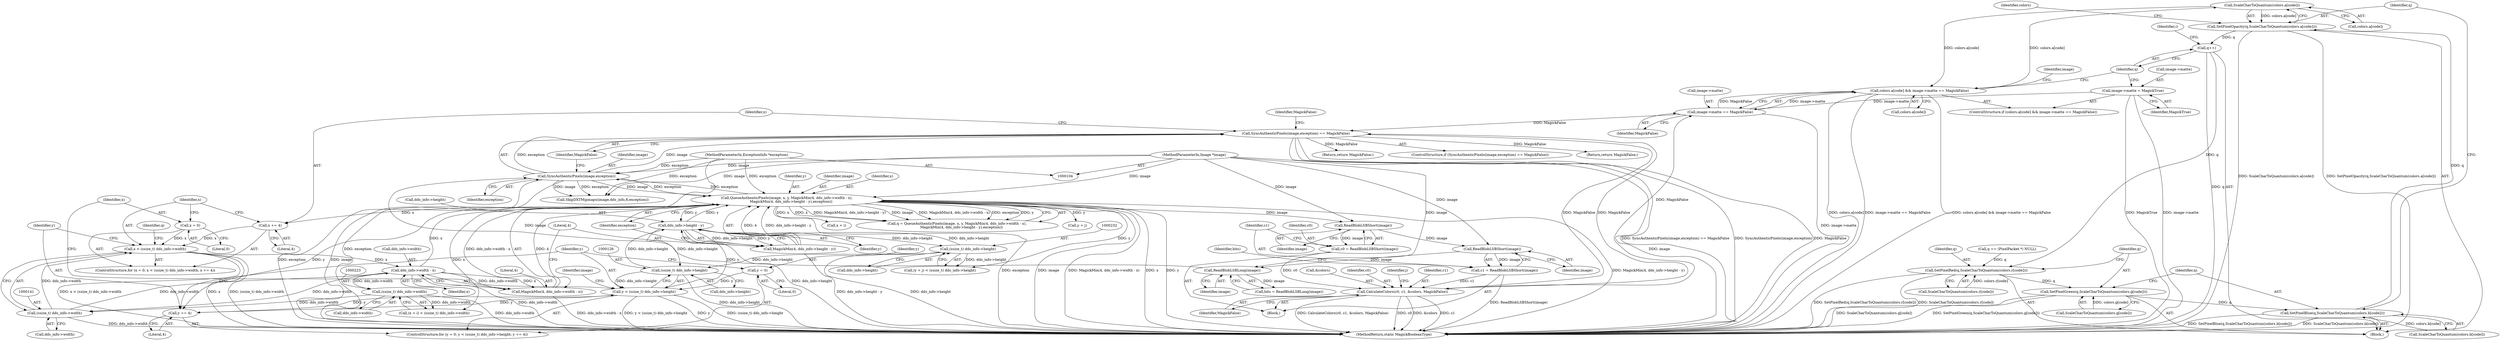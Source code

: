 digraph "0_ImageMagick_d7325bac173492b358417a0ad49fabad44447d52_0@array" {
"1000278" [label="(Call,ScaleCharToQuantum(colors.a[code]))"];
"1000285" [label="(Call,colors.a[code] && image->matte == MagickFalse)"];
"1000278" [label="(Call,ScaleCharToQuantum(colors.a[code]))"];
"1000291" [label="(Call,image->matte == MagickFalse)"];
"1000296" [label="(Call,image->matte = MagickTrue)"];
"1000190" [label="(Call,CalculateColors(c0, c1, &colors, MagickFalse))"];
"1000178" [label="(Call,c0 = ReadBlobLSBShort(image))"];
"1000180" [label="(Call,ReadBlobLSBShort(image))"];
"1000151" [label="(Call,QueueAuthenticPixels(image, x, y, MagickMin(4, dds_info->width - x),\n        MagickMin(4, dds_info->height - y),exception))"];
"1000305" [label="(Call,SyncAuthenticPixels(image,exception))"];
"1000188" [label="(Call,ReadBlobLSBLong(image))"];
"1000184" [label="(Call,ReadBlobLSBShort(image))"];
"1000105" [label="(MethodParameterIn,Image *image)"];
"1000107" [label="(MethodParameterIn,ExceptionInfo *exception)"];
"1000157" [label="(Call,dds_info->width - x)"];
"1000140" [label="(Call,(ssize_t) dds_info->width)"];
"1000222" [label="(Call,(ssize_t) dds_info->width)"];
"1000138" [label="(Call,x < (ssize_t) dds_info->width)"];
"1000135" [label="(Call,x = 0)"];
"1000145" [label="(Call,x += 4)"];
"1000164" [label="(Call,dds_info->height - y)"];
"1000231" [label="(Call,(ssize_t) dds_info->height)"];
"1000125" [label="(Call,(ssize_t) dds_info->height)"];
"1000123" [label="(Call,y < (ssize_t) dds_info->height)"];
"1000120" [label="(Call,y = 0)"];
"1000130" [label="(Call,y += 4)"];
"1000155" [label="(Call,MagickMin(4, dds_info->width - x))"];
"1000162" [label="(Call,MagickMin(4, dds_info->height - y))"];
"1000182" [label="(Call,c1 = ReadBlobLSBShort(image))"];
"1000304" [label="(Call,SyncAuthenticPixels(image,exception) == MagickFalse)"];
"1000276" [label="(Call,SetPixelOpacity(q,ScaleCharToQuantum(colors.a[code])))"];
"1000301" [label="(Call,q++)"];
"1000252" [label="(Call,SetPixelRed(q,ScaleCharToQuantum(colors.r[code])))"];
"1000260" [label="(Call,SetPixelGreen(q,ScaleCharToQuantum(colors.g[code])))"];
"1000268" [label="(Call,SetPixelBlue(q,ScaleCharToQuantum(colors.b[code])))"];
"1000219" [label="(Call,x + i)"];
"1000253" [label="(Identifier,q)"];
"1000119" [label="(ControlStructure,for (y = 0; y < (ssize_t) dds_info->height; y += 4))"];
"1000298" [label="(Identifier,image)"];
"1000105" [label="(MethodParameterIn,Image *image)"];
"1000132" [label="(Literal,4)"];
"1000224" [label="(Call,dds_info->width)"];
"1000134" [label="(ControlStructure,for (x = 0; x < (ssize_t) dds_info->width; x += 4))"];
"1000296" [label="(Call,image->matte = MagickTrue)"];
"1000155" [label="(Call,MagickMin(4, dds_info->width - x))"];
"1000270" [label="(Call,ScaleCharToQuantum(colors.b[code]))"];
"1000302" [label="(Identifier,q)"];
"1000284" [label="(ControlStructure,if (colors.a[code] && image->matte == MagickFalse))"];
"1000124" [label="(Identifier,y)"];
"1000107" [label="(MethodParameterIn,ExceptionInfo *exception)"];
"1000231" [label="(Call,(ssize_t) dds_info->height)"];
"1000138" [label="(Call,x < (ssize_t) dds_info->width)"];
"1000285" [label="(Call,colors.a[code] && image->matte == MagickFalse)"];
"1000179" [label="(Identifier,c0)"];
"1000195" [label="(Identifier,MagickFalse)"];
"1000148" [label="(Block,)"];
"1000154" [label="(Identifier,y)"];
"1000151" [label="(Call,QueueAuthenticPixels(image, x, y, MagickMin(4, dds_info->width - x),\n        MagickMin(4, dds_info->height - y),exception))"];
"1000306" [label="(Identifier,image)"];
"1000193" [label="(Call,&colors)"];
"1000142" [label="(Call,dds_info->width)"];
"1000291" [label="(Call,image->matte == MagickFalse)"];
"1000269" [label="(Identifier,q)"];
"1000297" [label="(Call,image->matte)"];
"1000149" [label="(Call,q = QueueAuthenticPixels(image, x, y, MagickMin(4, dds_info->width - x),\n        MagickMin(4, dds_info->height - y),exception))"];
"1000317" [label="(MethodReturn,static MagickBooleanType)"];
"1000169" [label="(Identifier,exception)"];
"1000120" [label="(Call,y = 0)"];
"1000125" [label="(Call,(ssize_t) dds_info->height)"];
"1000288" [label="(Identifier,colors)"];
"1000312" [label="(Call,SkipDXTMipmaps(image,dds_info,8,exception))"];
"1000276" [label="(Call,SetPixelOpacity(q,ScaleCharToQuantum(colors.a[code])))"];
"1000186" [label="(Call,bits = ReadBlobLSBLong(image))"];
"1000176" [label="(Return,return MagickFalse;)"];
"1000301" [label="(Call,q++)"];
"1000123" [label="(Call,y < (ssize_t) dds_info->height)"];
"1000136" [label="(Identifier,x)"];
"1000184" [label="(Call,ReadBlobLSBShort(image))"];
"1000121" [label="(Identifier,y)"];
"1000305" [label="(Call,SyncAuthenticPixels(image,exception))"];
"1000214" [label="(Identifier,i)"];
"1000183" [label="(Identifier,c1)"];
"1000130" [label="(Call,y += 4)"];
"1000158" [label="(Call,dds_info->width)"];
"1000310" [label="(Identifier,MagickFalse)"];
"1000254" [label="(Call,ScaleCharToQuantum(colors.r[code]))"];
"1000165" [label="(Call,dds_info->height)"];
"1000295" [label="(Identifier,MagickFalse)"];
"1000286" [label="(Call,colors.a[code])"];
"1000300" [label="(Identifier,MagickTrue)"];
"1000307" [label="(Identifier,exception)"];
"1000162" [label="(Call,MagickMin(4, dds_info->height - y))"];
"1000156" [label="(Literal,4)"];
"1000171" [label="(Call,q == (PixelPacket *) NULL)"];
"1000122" [label="(Literal,0)"];
"1000189" [label="(Identifier,image)"];
"1000313" [label="(Identifier,image)"];
"1000303" [label="(ControlStructure,if (SyncAuthenticPixels(image,exception) == MagickFalse))"];
"1000292" [label="(Call,image->matte)"];
"1000147" [label="(Literal,4)"];
"1000260" [label="(Call,SetPixelGreen(q,ScaleCharToQuantum(colors.g[code])))"];
"1000150" [label="(Identifier,q)"];
"1000252" [label="(Call,SetPixelRed(q,ScaleCharToQuantum(colors.r[code])))"];
"1000308" [label="(Identifier,MagickFalse)"];
"1000168" [label="(Identifier,y)"];
"1000222" [label="(Call,(ssize_t) dds_info->width)"];
"1000187" [label="(Identifier,bits)"];
"1000191" [label="(Identifier,c0)"];
"1000227" [label="(Call,(y + j) < (ssize_t) dds_info->height)"];
"1000190" [label="(Call,CalculateColors(c0, c1, &colors, MagickFalse))"];
"1000152" [label="(Identifier,image)"];
"1000164" [label="(Call,dds_info->height - y)"];
"1000127" [label="(Call,dds_info->height)"];
"1000137" [label="(Literal,0)"];
"1000140" [label="(Call,(ssize_t) dds_info->width)"];
"1000153" [label="(Identifier,x)"];
"1000145" [label="(Call,x += 4)"];
"1000218" [label="(Call,(x + i) < (ssize_t) dds_info->width)"];
"1000139" [label="(Identifier,x)"];
"1000161" [label="(Identifier,x)"];
"1000163" [label="(Literal,4)"];
"1000268" [label="(Call,SetPixelBlue(q,ScaleCharToQuantum(colors.b[code])))"];
"1000262" [label="(Call,ScaleCharToQuantum(colors.g[code]))"];
"1000157" [label="(Call,dds_info->width - x)"];
"1000180" [label="(Call,ReadBlobLSBShort(image))"];
"1000185" [label="(Identifier,image)"];
"1000236" [label="(Block,)"];
"1000181" [label="(Identifier,image)"];
"1000198" [label="(Identifier,j)"];
"1000135" [label="(Call,x = 0)"];
"1000233" [label="(Call,dds_info->height)"];
"1000304" [label="(Call,SyncAuthenticPixels(image,exception) == MagickFalse)"];
"1000192" [label="(Identifier,c1)"];
"1000228" [label="(Call,y + j)"];
"1000188" [label="(Call,ReadBlobLSBLong(image))"];
"1000178" [label="(Call,c0 = ReadBlobLSBShort(image))"];
"1000278" [label="(Call,ScaleCharToQuantum(colors.a[code]))"];
"1000261" [label="(Identifier,q)"];
"1000131" [label="(Identifier,y)"];
"1000182" [label="(Call,c1 = ReadBlobLSBShort(image))"];
"1000279" [label="(Call,colors.a[code])"];
"1000146" [label="(Identifier,x)"];
"1000277" [label="(Identifier,q)"];
"1000309" [label="(Return,return MagickFalse;)"];
"1000278" -> "1000276"  [label="AST: "];
"1000278" -> "1000279"  [label="CFG: "];
"1000279" -> "1000278"  [label="AST: "];
"1000276" -> "1000278"  [label="CFG: "];
"1000278" -> "1000276"  [label="DDG: colors.a[code]"];
"1000285" -> "1000278"  [label="DDG: colors.a[code]"];
"1000278" -> "1000285"  [label="DDG: colors.a[code]"];
"1000285" -> "1000284"  [label="AST: "];
"1000285" -> "1000286"  [label="CFG: "];
"1000285" -> "1000291"  [label="CFG: "];
"1000286" -> "1000285"  [label="AST: "];
"1000291" -> "1000285"  [label="AST: "];
"1000298" -> "1000285"  [label="CFG: "];
"1000302" -> "1000285"  [label="CFG: "];
"1000285" -> "1000317"  [label="DDG: colors.a[code]"];
"1000285" -> "1000317"  [label="DDG: image->matte == MagickFalse"];
"1000285" -> "1000317"  [label="DDG: colors.a[code] && image->matte == MagickFalse"];
"1000291" -> "1000285"  [label="DDG: image->matte"];
"1000291" -> "1000285"  [label="DDG: MagickFalse"];
"1000291" -> "1000295"  [label="CFG: "];
"1000292" -> "1000291"  [label="AST: "];
"1000295" -> "1000291"  [label="AST: "];
"1000291" -> "1000317"  [label="DDG: image->matte"];
"1000296" -> "1000291"  [label="DDG: image->matte"];
"1000190" -> "1000291"  [label="DDG: MagickFalse"];
"1000291" -> "1000304"  [label="DDG: MagickFalse"];
"1000296" -> "1000284"  [label="AST: "];
"1000296" -> "1000300"  [label="CFG: "];
"1000297" -> "1000296"  [label="AST: "];
"1000300" -> "1000296"  [label="AST: "];
"1000302" -> "1000296"  [label="CFG: "];
"1000296" -> "1000317"  [label="DDG: MagickTrue"];
"1000296" -> "1000317"  [label="DDG: image->matte"];
"1000190" -> "1000148"  [label="AST: "];
"1000190" -> "1000195"  [label="CFG: "];
"1000191" -> "1000190"  [label="AST: "];
"1000192" -> "1000190"  [label="AST: "];
"1000193" -> "1000190"  [label="AST: "];
"1000195" -> "1000190"  [label="AST: "];
"1000198" -> "1000190"  [label="CFG: "];
"1000190" -> "1000317"  [label="DDG: CalculateColors(c0, c1, &colors, MagickFalse)"];
"1000190" -> "1000317"  [label="DDG: c0"];
"1000190" -> "1000317"  [label="DDG: &colors"];
"1000190" -> "1000317"  [label="DDG: c1"];
"1000178" -> "1000190"  [label="DDG: c0"];
"1000182" -> "1000190"  [label="DDG: c1"];
"1000304" -> "1000190"  [label="DDG: MagickFalse"];
"1000190" -> "1000304"  [label="DDG: MagickFalse"];
"1000178" -> "1000148"  [label="AST: "];
"1000178" -> "1000180"  [label="CFG: "];
"1000179" -> "1000178"  [label="AST: "];
"1000180" -> "1000178"  [label="AST: "];
"1000183" -> "1000178"  [label="CFG: "];
"1000180" -> "1000178"  [label="DDG: image"];
"1000180" -> "1000181"  [label="CFG: "];
"1000181" -> "1000180"  [label="AST: "];
"1000151" -> "1000180"  [label="DDG: image"];
"1000105" -> "1000180"  [label="DDG: image"];
"1000180" -> "1000184"  [label="DDG: image"];
"1000151" -> "1000149"  [label="AST: "];
"1000151" -> "1000169"  [label="CFG: "];
"1000152" -> "1000151"  [label="AST: "];
"1000153" -> "1000151"  [label="AST: "];
"1000154" -> "1000151"  [label="AST: "];
"1000155" -> "1000151"  [label="AST: "];
"1000162" -> "1000151"  [label="AST: "];
"1000169" -> "1000151"  [label="AST: "];
"1000149" -> "1000151"  [label="CFG: "];
"1000151" -> "1000317"  [label="DDG: exception"];
"1000151" -> "1000317"  [label="DDG: image"];
"1000151" -> "1000317"  [label="DDG: MagickMin(4, dds_info->width - x)"];
"1000151" -> "1000317"  [label="DDG: x"];
"1000151" -> "1000317"  [label="DDG: y"];
"1000151" -> "1000317"  [label="DDG: MagickMin(4, dds_info->height - y)"];
"1000151" -> "1000130"  [label="DDG: y"];
"1000151" -> "1000145"  [label="DDG: x"];
"1000151" -> "1000149"  [label="DDG: x"];
"1000151" -> "1000149"  [label="DDG: MagickMin(4, dds_info->height - y)"];
"1000151" -> "1000149"  [label="DDG: image"];
"1000151" -> "1000149"  [label="DDG: MagickMin(4, dds_info->width - x)"];
"1000151" -> "1000149"  [label="DDG: exception"];
"1000151" -> "1000149"  [label="DDG: y"];
"1000305" -> "1000151"  [label="DDG: image"];
"1000305" -> "1000151"  [label="DDG: exception"];
"1000105" -> "1000151"  [label="DDG: image"];
"1000157" -> "1000151"  [label="DDG: x"];
"1000164" -> "1000151"  [label="DDG: y"];
"1000155" -> "1000151"  [label="DDG: 4"];
"1000155" -> "1000151"  [label="DDG: dds_info->width - x"];
"1000162" -> "1000151"  [label="DDG: 4"];
"1000162" -> "1000151"  [label="DDG: dds_info->height - y"];
"1000151" -> "1000164"  [label="DDG: y"];
"1000107" -> "1000151"  [label="DDG: exception"];
"1000151" -> "1000218"  [label="DDG: x"];
"1000151" -> "1000219"  [label="DDG: x"];
"1000151" -> "1000227"  [label="DDG: y"];
"1000151" -> "1000228"  [label="DDG: y"];
"1000151" -> "1000305"  [label="DDG: exception"];
"1000305" -> "1000304"  [label="AST: "];
"1000305" -> "1000307"  [label="CFG: "];
"1000306" -> "1000305"  [label="AST: "];
"1000307" -> "1000305"  [label="AST: "];
"1000308" -> "1000305"  [label="CFG: "];
"1000305" -> "1000317"  [label="DDG: exception"];
"1000305" -> "1000317"  [label="DDG: image"];
"1000305" -> "1000304"  [label="DDG: image"];
"1000305" -> "1000304"  [label="DDG: exception"];
"1000188" -> "1000305"  [label="DDG: image"];
"1000105" -> "1000305"  [label="DDG: image"];
"1000107" -> "1000305"  [label="DDG: exception"];
"1000305" -> "1000312"  [label="DDG: image"];
"1000305" -> "1000312"  [label="DDG: exception"];
"1000188" -> "1000186"  [label="AST: "];
"1000188" -> "1000189"  [label="CFG: "];
"1000189" -> "1000188"  [label="AST: "];
"1000186" -> "1000188"  [label="CFG: "];
"1000188" -> "1000186"  [label="DDG: image"];
"1000184" -> "1000188"  [label="DDG: image"];
"1000105" -> "1000188"  [label="DDG: image"];
"1000184" -> "1000182"  [label="AST: "];
"1000184" -> "1000185"  [label="CFG: "];
"1000185" -> "1000184"  [label="AST: "];
"1000182" -> "1000184"  [label="CFG: "];
"1000184" -> "1000182"  [label="DDG: image"];
"1000105" -> "1000184"  [label="DDG: image"];
"1000105" -> "1000104"  [label="AST: "];
"1000105" -> "1000317"  [label="DDG: image"];
"1000105" -> "1000312"  [label="DDG: image"];
"1000107" -> "1000104"  [label="AST: "];
"1000107" -> "1000317"  [label="DDG: exception"];
"1000107" -> "1000312"  [label="DDG: exception"];
"1000157" -> "1000155"  [label="AST: "];
"1000157" -> "1000161"  [label="CFG: "];
"1000158" -> "1000157"  [label="AST: "];
"1000161" -> "1000157"  [label="AST: "];
"1000155" -> "1000157"  [label="CFG: "];
"1000157" -> "1000317"  [label="DDG: dds_info->width"];
"1000157" -> "1000140"  [label="DDG: dds_info->width"];
"1000157" -> "1000155"  [label="DDG: dds_info->width"];
"1000157" -> "1000155"  [label="DDG: x"];
"1000140" -> "1000157"  [label="DDG: dds_info->width"];
"1000138" -> "1000157"  [label="DDG: x"];
"1000157" -> "1000222"  [label="DDG: dds_info->width"];
"1000140" -> "1000138"  [label="AST: "];
"1000140" -> "1000142"  [label="CFG: "];
"1000141" -> "1000140"  [label="AST: "];
"1000142" -> "1000140"  [label="AST: "];
"1000138" -> "1000140"  [label="CFG: "];
"1000140" -> "1000317"  [label="DDG: dds_info->width"];
"1000140" -> "1000138"  [label="DDG: dds_info->width"];
"1000222" -> "1000140"  [label="DDG: dds_info->width"];
"1000222" -> "1000218"  [label="AST: "];
"1000222" -> "1000224"  [label="CFG: "];
"1000223" -> "1000222"  [label="AST: "];
"1000224" -> "1000222"  [label="AST: "];
"1000218" -> "1000222"  [label="CFG: "];
"1000222" -> "1000317"  [label="DDG: dds_info->width"];
"1000222" -> "1000218"  [label="DDG: dds_info->width"];
"1000138" -> "1000134"  [label="AST: "];
"1000139" -> "1000138"  [label="AST: "];
"1000150" -> "1000138"  [label="CFG: "];
"1000131" -> "1000138"  [label="CFG: "];
"1000138" -> "1000317"  [label="DDG: x < (ssize_t) dds_info->width"];
"1000138" -> "1000317"  [label="DDG: x"];
"1000138" -> "1000317"  [label="DDG: (ssize_t) dds_info->width"];
"1000135" -> "1000138"  [label="DDG: x"];
"1000145" -> "1000138"  [label="DDG: x"];
"1000135" -> "1000134"  [label="AST: "];
"1000135" -> "1000137"  [label="CFG: "];
"1000136" -> "1000135"  [label="AST: "];
"1000137" -> "1000135"  [label="AST: "];
"1000139" -> "1000135"  [label="CFG: "];
"1000145" -> "1000134"  [label="AST: "];
"1000145" -> "1000147"  [label="CFG: "];
"1000146" -> "1000145"  [label="AST: "];
"1000147" -> "1000145"  [label="AST: "];
"1000139" -> "1000145"  [label="CFG: "];
"1000164" -> "1000162"  [label="AST: "];
"1000164" -> "1000168"  [label="CFG: "];
"1000165" -> "1000164"  [label="AST: "];
"1000168" -> "1000164"  [label="AST: "];
"1000162" -> "1000164"  [label="CFG: "];
"1000164" -> "1000317"  [label="DDG: dds_info->height"];
"1000164" -> "1000125"  [label="DDG: dds_info->height"];
"1000164" -> "1000162"  [label="DDG: dds_info->height"];
"1000164" -> "1000162"  [label="DDG: y"];
"1000231" -> "1000164"  [label="DDG: dds_info->height"];
"1000125" -> "1000164"  [label="DDG: dds_info->height"];
"1000123" -> "1000164"  [label="DDG: y"];
"1000164" -> "1000231"  [label="DDG: dds_info->height"];
"1000231" -> "1000227"  [label="AST: "];
"1000231" -> "1000233"  [label="CFG: "];
"1000232" -> "1000231"  [label="AST: "];
"1000233" -> "1000231"  [label="AST: "];
"1000227" -> "1000231"  [label="CFG: "];
"1000231" -> "1000317"  [label="DDG: dds_info->height"];
"1000231" -> "1000125"  [label="DDG: dds_info->height"];
"1000231" -> "1000227"  [label="DDG: dds_info->height"];
"1000125" -> "1000123"  [label="AST: "];
"1000125" -> "1000127"  [label="CFG: "];
"1000126" -> "1000125"  [label="AST: "];
"1000127" -> "1000125"  [label="AST: "];
"1000123" -> "1000125"  [label="CFG: "];
"1000125" -> "1000317"  [label="DDG: dds_info->height"];
"1000125" -> "1000123"  [label="DDG: dds_info->height"];
"1000123" -> "1000119"  [label="AST: "];
"1000124" -> "1000123"  [label="AST: "];
"1000136" -> "1000123"  [label="CFG: "];
"1000313" -> "1000123"  [label="CFG: "];
"1000123" -> "1000317"  [label="DDG: (ssize_t) dds_info->height"];
"1000123" -> "1000317"  [label="DDG: y < (ssize_t) dds_info->height"];
"1000123" -> "1000317"  [label="DDG: y"];
"1000120" -> "1000123"  [label="DDG: y"];
"1000130" -> "1000123"  [label="DDG: y"];
"1000123" -> "1000130"  [label="DDG: y"];
"1000120" -> "1000119"  [label="AST: "];
"1000120" -> "1000122"  [label="CFG: "];
"1000121" -> "1000120"  [label="AST: "];
"1000122" -> "1000120"  [label="AST: "];
"1000124" -> "1000120"  [label="CFG: "];
"1000130" -> "1000119"  [label="AST: "];
"1000130" -> "1000132"  [label="CFG: "];
"1000131" -> "1000130"  [label="AST: "];
"1000132" -> "1000130"  [label="AST: "];
"1000124" -> "1000130"  [label="CFG: "];
"1000156" -> "1000155"  [label="AST: "];
"1000163" -> "1000155"  [label="CFG: "];
"1000155" -> "1000317"  [label="DDG: dds_info->width - x"];
"1000163" -> "1000162"  [label="AST: "];
"1000169" -> "1000162"  [label="CFG: "];
"1000162" -> "1000317"  [label="DDG: dds_info->height - y"];
"1000182" -> "1000148"  [label="AST: "];
"1000183" -> "1000182"  [label="AST: "];
"1000187" -> "1000182"  [label="CFG: "];
"1000182" -> "1000317"  [label="DDG: ReadBlobLSBShort(image)"];
"1000304" -> "1000303"  [label="AST: "];
"1000304" -> "1000308"  [label="CFG: "];
"1000308" -> "1000304"  [label="AST: "];
"1000310" -> "1000304"  [label="CFG: "];
"1000146" -> "1000304"  [label="CFG: "];
"1000304" -> "1000317"  [label="DDG: SyncAuthenticPixels(image,exception) == MagickFalse"];
"1000304" -> "1000317"  [label="DDG: SyncAuthenticPixels(image,exception)"];
"1000304" -> "1000317"  [label="DDG: MagickFalse"];
"1000304" -> "1000176"  [label="DDG: MagickFalse"];
"1000304" -> "1000309"  [label="DDG: MagickFalse"];
"1000276" -> "1000236"  [label="AST: "];
"1000277" -> "1000276"  [label="AST: "];
"1000288" -> "1000276"  [label="CFG: "];
"1000276" -> "1000317"  [label="DDG: ScaleCharToQuantum(colors.a[code])"];
"1000276" -> "1000317"  [label="DDG: SetPixelOpacity(q,ScaleCharToQuantum(colors.a[code]))"];
"1000268" -> "1000276"  [label="DDG: q"];
"1000276" -> "1000301"  [label="DDG: q"];
"1000301" -> "1000236"  [label="AST: "];
"1000301" -> "1000302"  [label="CFG: "];
"1000302" -> "1000301"  [label="AST: "];
"1000214" -> "1000301"  [label="CFG: "];
"1000301" -> "1000317"  [label="DDG: q"];
"1000301" -> "1000252"  [label="DDG: q"];
"1000252" -> "1000236"  [label="AST: "];
"1000252" -> "1000254"  [label="CFG: "];
"1000253" -> "1000252"  [label="AST: "];
"1000254" -> "1000252"  [label="AST: "];
"1000261" -> "1000252"  [label="CFG: "];
"1000252" -> "1000317"  [label="DDG: ScaleCharToQuantum(colors.r[code])"];
"1000252" -> "1000317"  [label="DDG: SetPixelRed(q,ScaleCharToQuantum(colors.r[code]))"];
"1000171" -> "1000252"  [label="DDG: q"];
"1000254" -> "1000252"  [label="DDG: colors.r[code]"];
"1000252" -> "1000260"  [label="DDG: q"];
"1000260" -> "1000236"  [label="AST: "];
"1000260" -> "1000262"  [label="CFG: "];
"1000261" -> "1000260"  [label="AST: "];
"1000262" -> "1000260"  [label="AST: "];
"1000269" -> "1000260"  [label="CFG: "];
"1000260" -> "1000317"  [label="DDG: SetPixelGreen(q,ScaleCharToQuantum(colors.g[code]))"];
"1000260" -> "1000317"  [label="DDG: ScaleCharToQuantum(colors.g[code])"];
"1000262" -> "1000260"  [label="DDG: colors.g[code]"];
"1000260" -> "1000268"  [label="DDG: q"];
"1000268" -> "1000236"  [label="AST: "];
"1000268" -> "1000270"  [label="CFG: "];
"1000269" -> "1000268"  [label="AST: "];
"1000270" -> "1000268"  [label="AST: "];
"1000277" -> "1000268"  [label="CFG: "];
"1000268" -> "1000317"  [label="DDG: SetPixelBlue(q,ScaleCharToQuantum(colors.b[code]))"];
"1000268" -> "1000317"  [label="DDG: ScaleCharToQuantum(colors.b[code])"];
"1000270" -> "1000268"  [label="DDG: colors.b[code]"];
}
